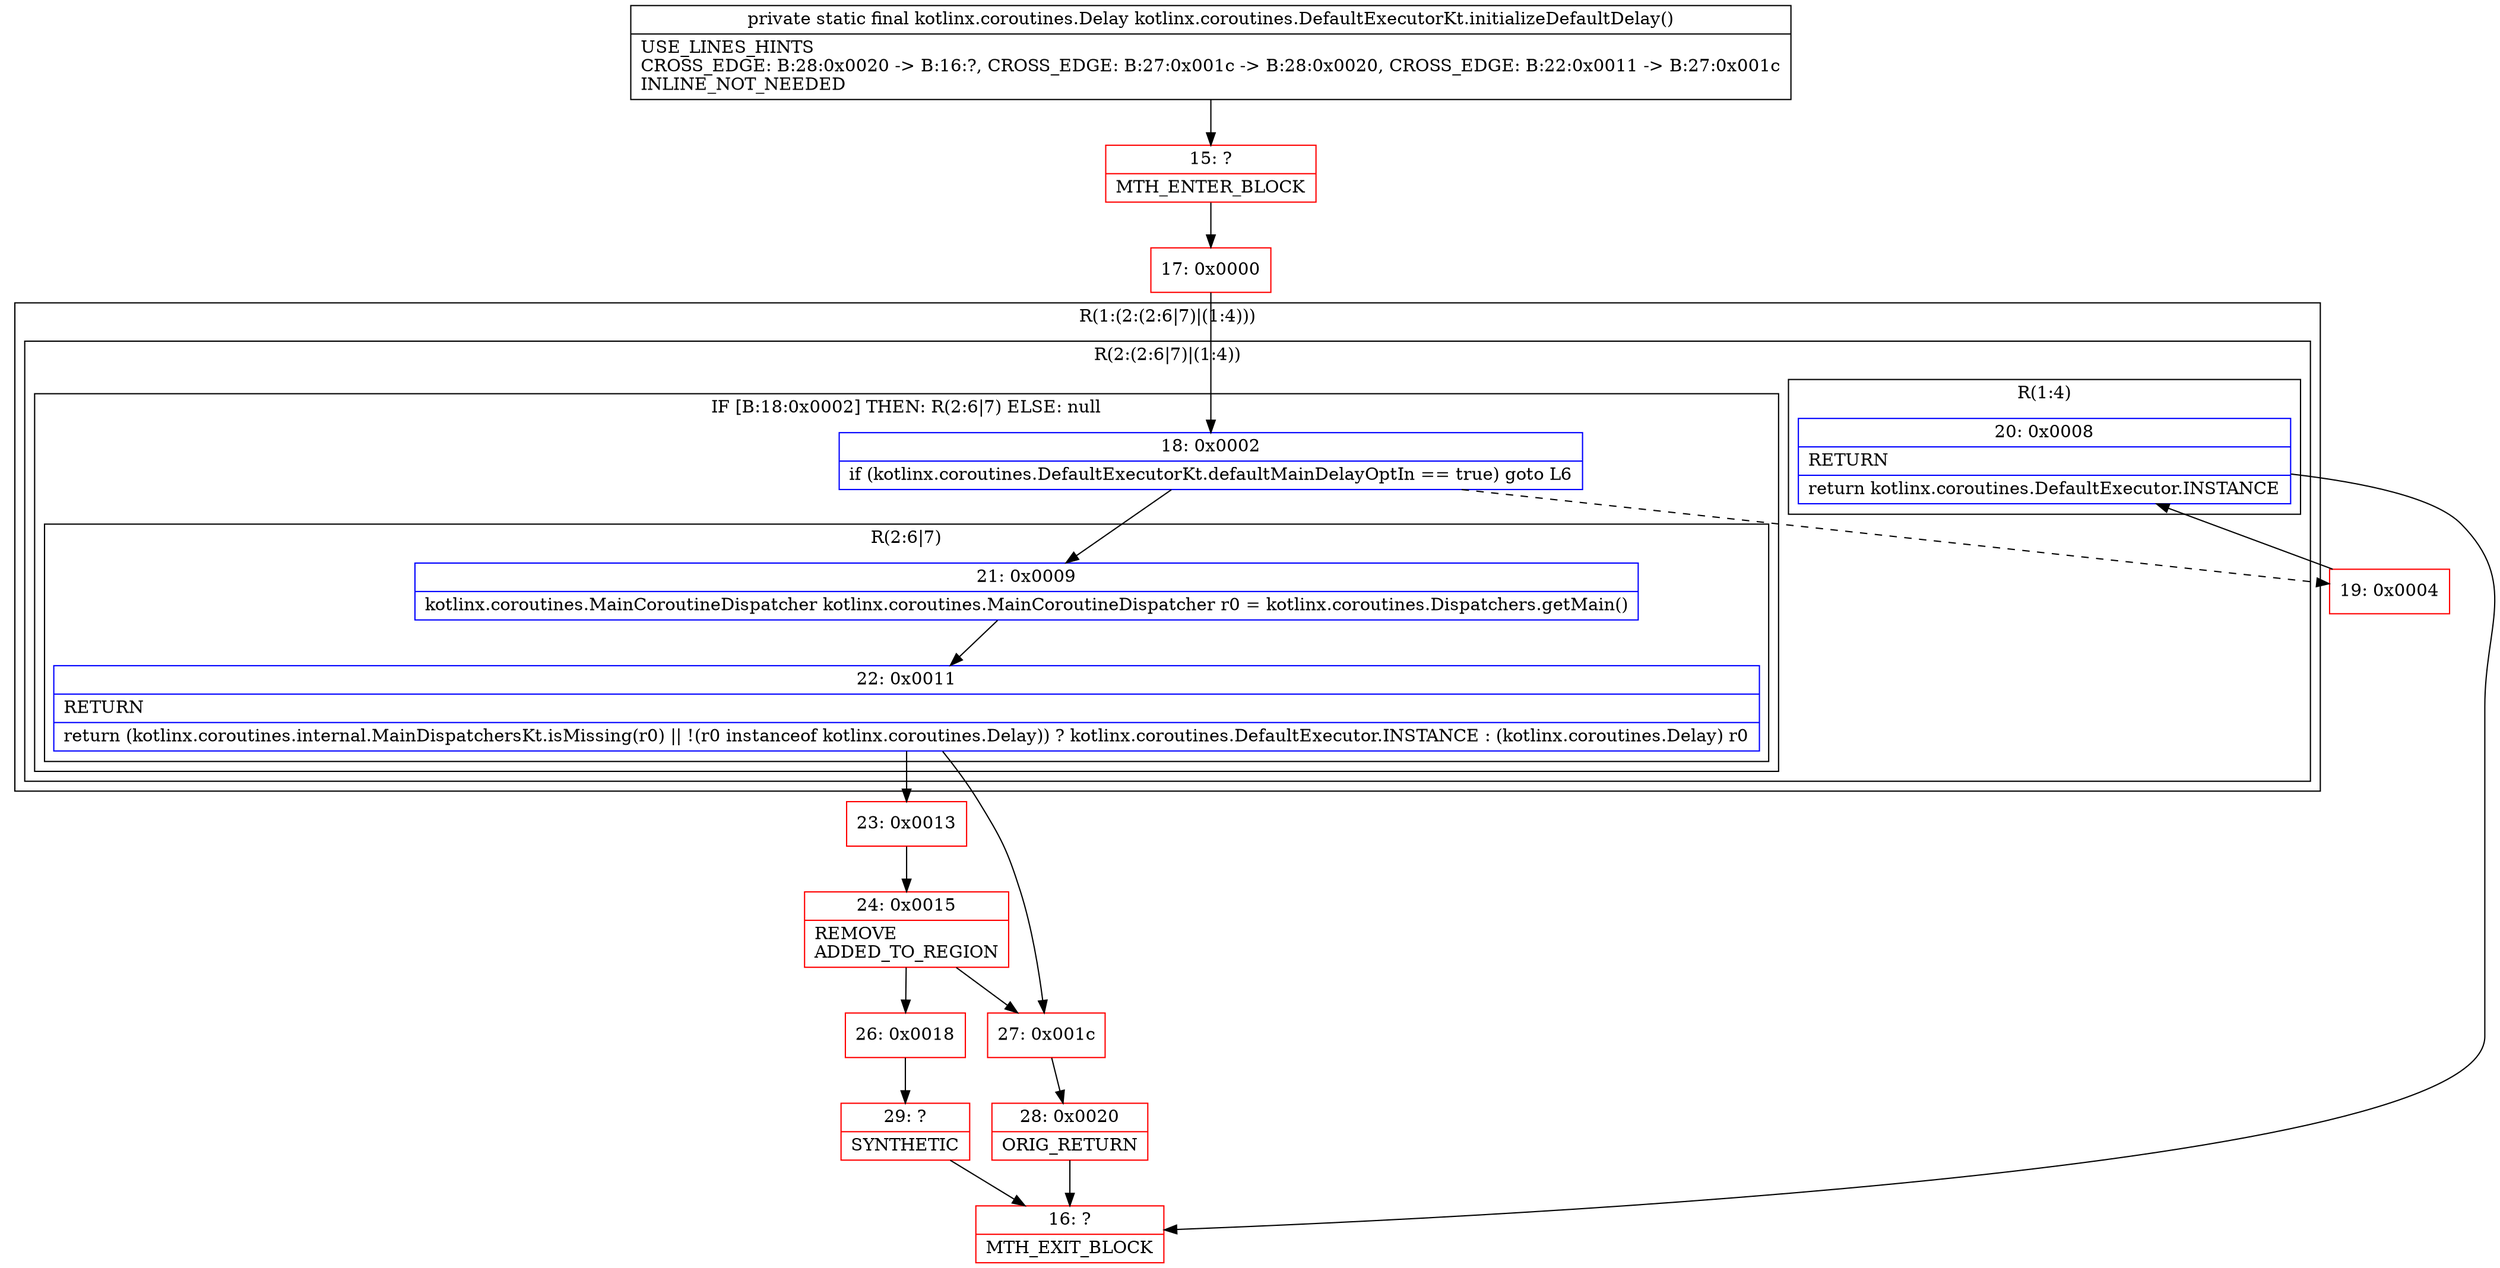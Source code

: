 digraph "CFG forkotlinx.coroutines.DefaultExecutorKt.initializeDefaultDelay()Lkotlinx\/coroutines\/Delay;" {
subgraph cluster_Region_2062586890 {
label = "R(1:(2:(2:6|7)|(1:4)))";
node [shape=record,color=blue];
subgraph cluster_Region_807545570 {
label = "R(2:(2:6|7)|(1:4))";
node [shape=record,color=blue];
subgraph cluster_IfRegion_1289155085 {
label = "IF [B:18:0x0002] THEN: R(2:6|7) ELSE: null";
node [shape=record,color=blue];
Node_18 [shape=record,label="{18\:\ 0x0002|if (kotlinx.coroutines.DefaultExecutorKt.defaultMainDelayOptIn == true) goto L6\l}"];
subgraph cluster_Region_1813303711 {
label = "R(2:6|7)";
node [shape=record,color=blue];
Node_21 [shape=record,label="{21\:\ 0x0009|kotlinx.coroutines.MainCoroutineDispatcher kotlinx.coroutines.MainCoroutineDispatcher r0 = kotlinx.coroutines.Dispatchers.getMain()\l}"];
Node_22 [shape=record,label="{22\:\ 0x0011|RETURN\l|return (kotlinx.coroutines.internal.MainDispatchersKt.isMissing(r0) \|\| !(r0 instanceof kotlinx.coroutines.Delay)) ? kotlinx.coroutines.DefaultExecutor.INSTANCE : (kotlinx.coroutines.Delay) r0\l}"];
}
}
subgraph cluster_Region_2099459446 {
label = "R(1:4)";
node [shape=record,color=blue];
Node_20 [shape=record,label="{20\:\ 0x0008|RETURN\l|return kotlinx.coroutines.DefaultExecutor.INSTANCE\l}"];
}
}
}
Node_15 [shape=record,color=red,label="{15\:\ ?|MTH_ENTER_BLOCK\l}"];
Node_17 [shape=record,color=red,label="{17\:\ 0x0000}"];
Node_19 [shape=record,color=red,label="{19\:\ 0x0004}"];
Node_16 [shape=record,color=red,label="{16\:\ ?|MTH_EXIT_BLOCK\l}"];
Node_23 [shape=record,color=red,label="{23\:\ 0x0013}"];
Node_24 [shape=record,color=red,label="{24\:\ 0x0015|REMOVE\lADDED_TO_REGION\l}"];
Node_26 [shape=record,color=red,label="{26\:\ 0x0018}"];
Node_29 [shape=record,color=red,label="{29\:\ ?|SYNTHETIC\l}"];
Node_27 [shape=record,color=red,label="{27\:\ 0x001c}"];
Node_28 [shape=record,color=red,label="{28\:\ 0x0020|ORIG_RETURN\l}"];
MethodNode[shape=record,label="{private static final kotlinx.coroutines.Delay kotlinx.coroutines.DefaultExecutorKt.initializeDefaultDelay()  | USE_LINES_HINTS\lCROSS_EDGE: B:28:0x0020 \-\> B:16:?, CROSS_EDGE: B:27:0x001c \-\> B:28:0x0020, CROSS_EDGE: B:22:0x0011 \-\> B:27:0x001c\lINLINE_NOT_NEEDED\l}"];
MethodNode -> Node_15;Node_18 -> Node_19[style=dashed];
Node_18 -> Node_21;
Node_21 -> Node_22;
Node_22 -> Node_23;
Node_22 -> Node_27;
Node_20 -> Node_16;
Node_15 -> Node_17;
Node_17 -> Node_18;
Node_19 -> Node_20;
Node_23 -> Node_24;
Node_24 -> Node_26;
Node_24 -> Node_27;
Node_26 -> Node_29;
Node_29 -> Node_16;
Node_27 -> Node_28;
Node_28 -> Node_16;
}

